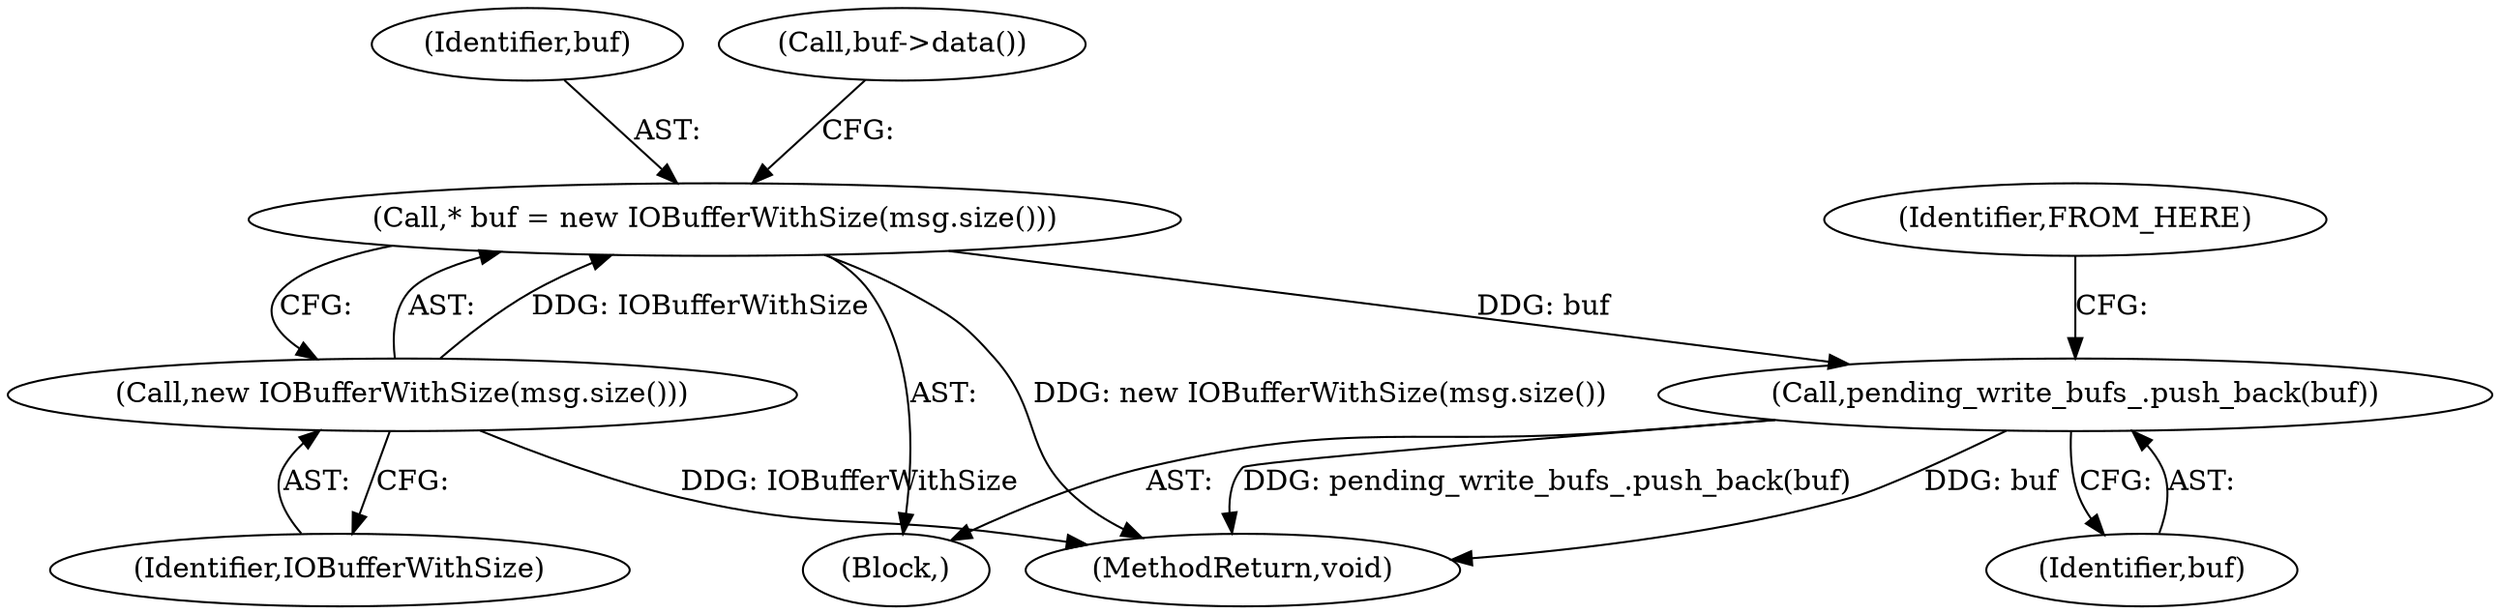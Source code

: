digraph "0_Chrome_511d0a0a31a54e0cc0f15cb1b977dc9f9b20f0d3_0@API" {
"1000142" [label="(Call,pending_write_bufs_.push_back(buf))"];
"1000134" [label="(Call,* buf = new IOBufferWithSize(msg.size()))"];
"1000136" [label="(Call,new IOBufferWithSize(msg.size()))"];
"1000103" [label="(Block,)"];
"1000150" [label="(MethodReturn,void)"];
"1000137" [label="(Identifier,IOBufferWithSize)"];
"1000135" [label="(Identifier,buf)"];
"1000139" [label="(Call,buf->data())"];
"1000142" [label="(Call,pending_write_bufs_.push_back(buf))"];
"1000145" [label="(Identifier,FROM_HERE)"];
"1000134" [label="(Call,* buf = new IOBufferWithSize(msg.size()))"];
"1000136" [label="(Call,new IOBufferWithSize(msg.size()))"];
"1000143" [label="(Identifier,buf)"];
"1000142" -> "1000103"  [label="AST: "];
"1000142" -> "1000143"  [label="CFG: "];
"1000143" -> "1000142"  [label="AST: "];
"1000145" -> "1000142"  [label="CFG: "];
"1000142" -> "1000150"  [label="DDG: pending_write_bufs_.push_back(buf)"];
"1000142" -> "1000150"  [label="DDG: buf"];
"1000134" -> "1000142"  [label="DDG: buf"];
"1000134" -> "1000103"  [label="AST: "];
"1000134" -> "1000136"  [label="CFG: "];
"1000135" -> "1000134"  [label="AST: "];
"1000136" -> "1000134"  [label="AST: "];
"1000139" -> "1000134"  [label="CFG: "];
"1000134" -> "1000150"  [label="DDG: new IOBufferWithSize(msg.size())"];
"1000136" -> "1000134"  [label="DDG: IOBufferWithSize"];
"1000136" -> "1000137"  [label="CFG: "];
"1000137" -> "1000136"  [label="AST: "];
"1000136" -> "1000150"  [label="DDG: IOBufferWithSize"];
}
